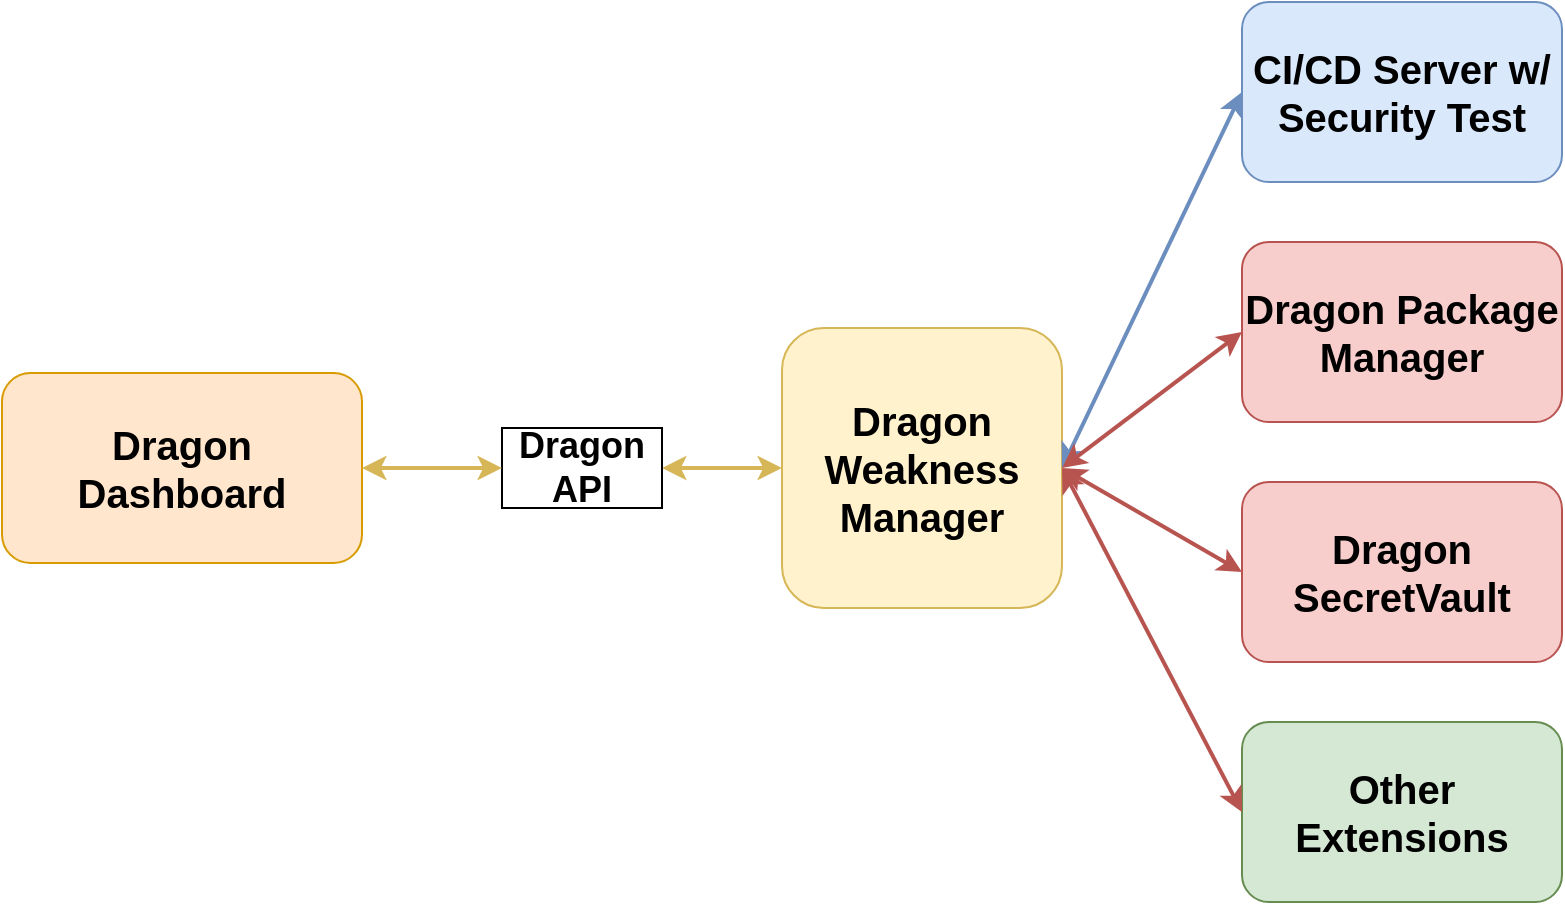 <mxfile version="13.5.5" type="github">
  <diagram id="C5RBs43oDa-KdzZeNtuy" name="Page-1">
    <mxGraphModel dx="1865" dy="676" grid="1" gridSize="10" guides="1" tooltips="1" connect="1" arrows="1" fold="1" page="1" pageScale="1" pageWidth="827" pageHeight="1169" math="0" shadow="0">
      <root>
        <mxCell id="WIyWlLk6GJQsqaUBKTNV-0" />
        <mxCell id="WIyWlLk6GJQsqaUBKTNV-1" parent="WIyWlLk6GJQsqaUBKTNV-0" />
        <mxCell id="WIyWlLk6GJQsqaUBKTNV-11" value="Dragon Weakness&lt;br&gt;Manager" style="rounded=1;whiteSpace=wrap;html=1;fontSize=20;glass=0;strokeWidth=1;shadow=0;fillColor=#fff2cc;strokeColor=#d6b656;fontStyle=1" parent="WIyWlLk6GJQsqaUBKTNV-1" vertex="1">
          <mxGeometry x="330" y="260" width="140" height="140" as="geometry" />
        </mxCell>
        <mxCell id="JgMOYt_WV_tY0wUPM0YX-0" value="CI/CD Server w/ Security Test" style="rounded=1;whiteSpace=wrap;html=1;fontSize=20;fontStyle=1;fillColor=#dae8fc;strokeColor=#6c8ebf;" parent="WIyWlLk6GJQsqaUBKTNV-1" vertex="1">
          <mxGeometry x="560" y="97" width="160" height="90" as="geometry" />
        </mxCell>
        <mxCell id="JgMOYt_WV_tY0wUPM0YX-1" value="Dragon Package Manager" style="rounded=1;whiteSpace=wrap;html=1;fontStyle=1;fontSize=20;fillColor=#f8cecc;strokeColor=#b85450;" parent="WIyWlLk6GJQsqaUBKTNV-1" vertex="1">
          <mxGeometry x="560" y="217" width="160" height="90" as="geometry" />
        </mxCell>
        <mxCell id="JgMOYt_WV_tY0wUPM0YX-2" value="Dragon Dashboard" style="rounded=1;whiteSpace=wrap;html=1;fontSize=20;fontStyle=1;fillColor=#ffe6cc;strokeColor=#d79b00;" parent="WIyWlLk6GJQsqaUBKTNV-1" vertex="1">
          <mxGeometry x="-60" y="282.5" width="180" height="95" as="geometry" />
        </mxCell>
        <mxCell id="JgMOYt_WV_tY0wUPM0YX-3" value="Other Extensions" style="rounded=1;whiteSpace=wrap;html=1;fontSize=20;fillColor=#d5e8d4;fontStyle=1;strokeColor=#668C50;" parent="WIyWlLk6GJQsqaUBKTNV-1" vertex="1">
          <mxGeometry x="560" y="457" width="160" height="90" as="geometry" />
        </mxCell>
        <mxCell id="JgMOYt_WV_tY0wUPM0YX-7" value="" style="endArrow=classic;startArrow=classic;html=1;entryX=0;entryY=0.5;entryDx=0;entryDy=0;exitX=1;exitY=0.5;exitDx=0;exitDy=0;strokeWidth=2;fillColor=#fff2cc;strokeColor=#d6b656;" parent="WIyWlLk6GJQsqaUBKTNV-1" source="JgMOYt_WV_tY0wUPM0YX-12" target="WIyWlLk6GJQsqaUBKTNV-11" edge="1">
          <mxGeometry width="50" height="50" relative="1" as="geometry">
            <mxPoint x="250" y="360" as="sourcePoint" />
            <mxPoint x="300" y="310" as="targetPoint" />
          </mxGeometry>
        </mxCell>
        <mxCell id="JgMOYt_WV_tY0wUPM0YX-12" value="Dragon API" style="rounded=0;whiteSpace=wrap;html=1;fontSize=18;fontStyle=1" parent="WIyWlLk6GJQsqaUBKTNV-1" vertex="1">
          <mxGeometry x="190" y="310" width="80" height="40" as="geometry" />
        </mxCell>
        <mxCell id="JgMOYt_WV_tY0wUPM0YX-13" value="" style="endArrow=classic;startArrow=classic;html=1;entryX=0;entryY=0.5;entryDx=0;entryDy=0;exitX=1;exitY=0.5;exitDx=0;exitDy=0;strokeWidth=2;fillColor=#fff2cc;strokeColor=#d6b656;" parent="WIyWlLk6GJQsqaUBKTNV-1" source="JgMOYt_WV_tY0wUPM0YX-2" target="JgMOYt_WV_tY0wUPM0YX-12" edge="1">
          <mxGeometry width="50" height="50" relative="1" as="geometry">
            <mxPoint x="120" y="330" as="sourcePoint" />
            <mxPoint x="330" y="330" as="targetPoint" />
          </mxGeometry>
        </mxCell>
        <mxCell id="JgMOYt_WV_tY0wUPM0YX-14" value="" style="endArrow=classic;startArrow=classic;html=1;strokeWidth=2;entryX=0;entryY=0.5;entryDx=0;entryDy=0;exitX=1;exitY=0.5;exitDx=0;exitDy=0;fillColor=#dae8fc;strokeColor=#6c8ebf;" parent="WIyWlLk6GJQsqaUBKTNV-1" source="WIyWlLk6GJQsqaUBKTNV-11" target="JgMOYt_WV_tY0wUPM0YX-0" edge="1">
          <mxGeometry width="50" height="50" relative="1" as="geometry">
            <mxPoint x="460" y="270" as="sourcePoint" />
            <mxPoint x="510" y="220" as="targetPoint" />
          </mxGeometry>
        </mxCell>
        <mxCell id="JgMOYt_WV_tY0wUPM0YX-15" value="" style="endArrow=classic;startArrow=classic;html=1;strokeWidth=2;exitX=1;exitY=0.5;exitDx=0;exitDy=0;entryX=0;entryY=0.5;entryDx=0;entryDy=0;fillColor=#f8cecc;strokeColor=#b85450;" parent="WIyWlLk6GJQsqaUBKTNV-1" source="WIyWlLk6GJQsqaUBKTNV-11" target="JgMOYt_WV_tY0wUPM0YX-1" edge="1">
          <mxGeometry width="50" height="50" relative="1" as="geometry">
            <mxPoint x="500" y="360" as="sourcePoint" />
            <mxPoint x="550" y="310" as="targetPoint" />
          </mxGeometry>
        </mxCell>
        <mxCell id="JgMOYt_WV_tY0wUPM0YX-16" value="" style="endArrow=classic;startArrow=classic;html=1;strokeWidth=2;exitX=1;exitY=0.5;exitDx=0;exitDy=0;entryX=0;entryY=0.5;entryDx=0;entryDy=0;fillColor=#f8cecc;strokeColor=#b85450;" parent="WIyWlLk6GJQsqaUBKTNV-1" source="WIyWlLk6GJQsqaUBKTNV-11" target="JgMOYt_WV_tY0wUPM0YX-3" edge="1">
          <mxGeometry width="50" height="50" relative="1" as="geometry">
            <mxPoint x="480" y="470" as="sourcePoint" />
            <mxPoint x="530" y="420" as="targetPoint" />
          </mxGeometry>
        </mxCell>
        <mxCell id="nFxSlDUZUFg8joqF4DMT-0" value="Dragon SecretVault" style="rounded=1;whiteSpace=wrap;html=1;fontStyle=1;fontSize=20;fillColor=#f8cecc;strokeColor=#b85450;" vertex="1" parent="WIyWlLk6GJQsqaUBKTNV-1">
          <mxGeometry x="560" y="337" width="160" height="90" as="geometry" />
        </mxCell>
        <mxCell id="nFxSlDUZUFg8joqF4DMT-1" value="" style="endArrow=classic;startArrow=classic;html=1;strokeWidth=2;entryX=0;entryY=0.5;entryDx=0;entryDy=0;fillColor=#f8cecc;strokeColor=#b85450;" edge="1" parent="WIyWlLk6GJQsqaUBKTNV-1" target="nFxSlDUZUFg8joqF4DMT-0">
          <mxGeometry width="50" height="50" relative="1" as="geometry">
            <mxPoint x="470" y="330" as="sourcePoint" />
            <mxPoint x="570" y="505" as="targetPoint" />
          </mxGeometry>
        </mxCell>
      </root>
    </mxGraphModel>
  </diagram>
</mxfile>
